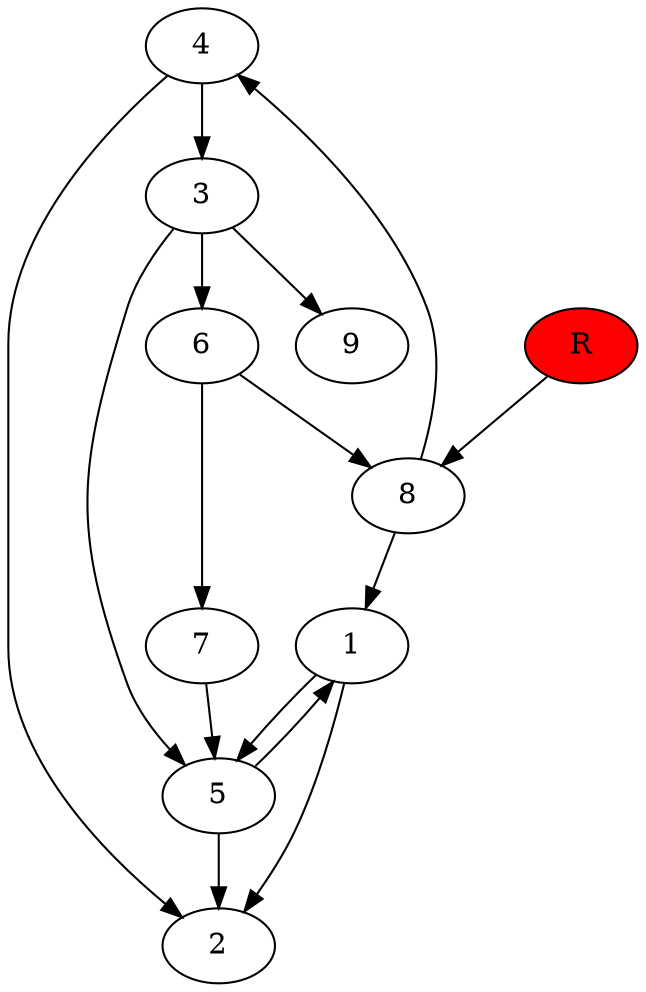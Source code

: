 digraph prb41178 {
	1
	2
	3
	4
	5
	6
	7
	8
	R [fillcolor="#ff0000" style=filled]
	1 -> 2
	1 -> 5
	3 -> 5
	3 -> 6
	3 -> 9
	4 -> 2
	4 -> 3
	5 -> 1
	5 -> 2
	6 -> 7
	6 -> 8
	7 -> 5
	8 -> 1
	8 -> 4
	R -> 8
}
